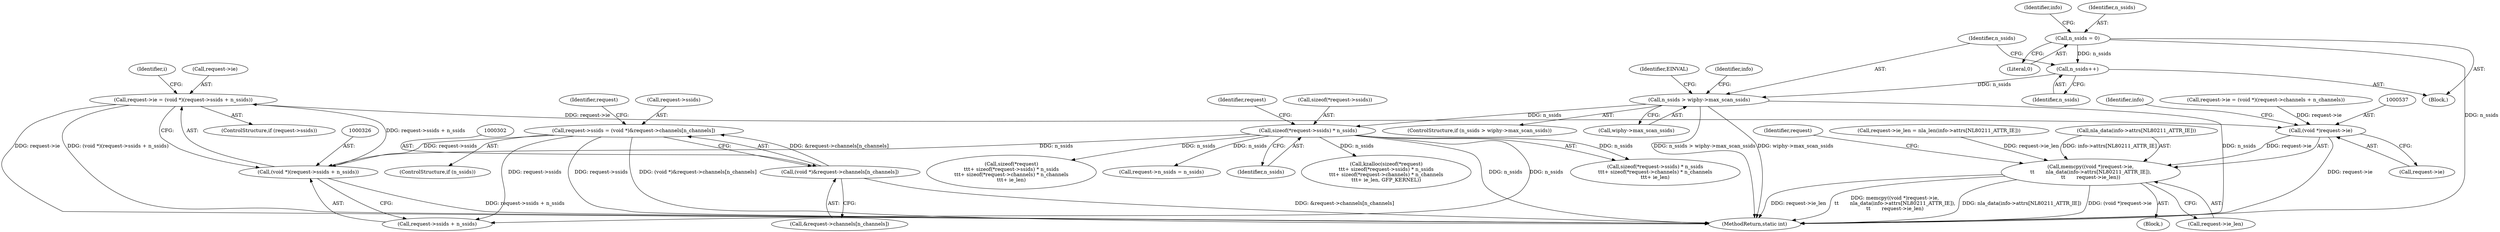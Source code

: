 digraph "0_linux_208c72f4fe44fe09577e7975ba0e7fa0278f3d03_0@pointer" {
"1000321" [label="(Call,request->ie = (void *)(request->ssids + n_ssids))"];
"1000325" [label="(Call,(void *)(request->ssids + n_ssids))"];
"1000297" [label="(Call,request->ssids = (void *)&request->channels[n_channels])"];
"1000301" [label="(Call,(void *)&request->channels[n_channels])"];
"1000272" [label="(Call,sizeof(*request->ssids) * n_ssids)"];
"1000229" [label="(Call,n_ssids > wiphy->max_scan_ssids)"];
"1000226" [label="(Call,n_ssids++)"];
"1000129" [label="(Call,n_ssids = 0)"];
"1000536" [label="(Call,(void *)request->ie)"];
"1000535" [label="(Call,memcpy((void *)request->ie,\n\t\t       nla_data(info->attrs[NL80211_ATTR_IE]),\n\t\t       request->ie_len))"];
"1000227" [label="(Identifier,n_ssids)"];
"1000311" [label="(Identifier,request)"];
"1000552" [label="(Identifier,request)"];
"1000535" [label="(Call,memcpy((void *)request->ie,\n\t\t       nla_data(info->attrs[NL80211_ATTR_IE]),\n\t\t       request->ie_len))"];
"1000284" [label="(Identifier,request)"];
"1000229" [label="(Call,n_ssids > wiphy->max_scan_ssids)"];
"1000273" [label="(Call,sizeof(*request->ssids))"];
"1000538" [label="(Call,request->ie)"];
"1000141" [label="(Identifier,info)"];
"1000297" [label="(Call,request->ssids = (void *)&request->channels[n_channels])"];
"1000236" [label="(Identifier,EINVAL)"];
"1000303" [label="(Call,&request->channels[n_channels])"];
"1000272" [label="(Call,sizeof(*request->ssids) * n_ssids)"];
"1000271" [label="(Call,sizeof(*request->ssids) * n_ssids\n\t\t\t+ sizeof(*request->channels) * n_channels\n\t\t\t+ ie_len)"];
"1000228" [label="(ControlStructure,if (n_ssids > wiphy->max_scan_ssids))"];
"1000267" [label="(Call,sizeof(*request)\n\t\t\t+ sizeof(*request->ssids) * n_ssids\n\t\t\t+ sizeof(*request->channels) * n_channels\n\t\t\t+ ie_len)"];
"1000298" [label="(Call,request->ssids)"];
"1000317" [label="(ControlStructure,if (request->ssids))"];
"1000536" [label="(Call,(void *)request->ie)"];
"1000106" [label="(Block,)"];
"1000544" [label="(Identifier,info)"];
"1000240" [label="(Identifier,info)"];
"1000129" [label="(Call,n_ssids = 0)"];
"1000345" [label="(Identifier,i)"];
"1000295" [label="(ControlStructure,if (n_ssids))"];
"1000333" [label="(Call,request->ie = (void *)(request->channels + n_channels))"];
"1000525" [label="(Call,request->ie_len = nla_len(info->attrs[NL80211_ATTR_IE]))"];
"1000541" [label="(Call,nla_data(info->attrs[NL80211_ATTR_IE]))"];
"1000309" [label="(Call,request->n_ssids = n_ssids)"];
"1000231" [label="(Call,wiphy->max_scan_ssids)"];
"1000226" [label="(Call,n_ssids++)"];
"1000325" [label="(Call,(void *)(request->ssids + n_ssids))"];
"1000130" [label="(Identifier,n_ssids)"];
"1000301" [label="(Call,(void *)&request->channels[n_channels])"];
"1000278" [label="(Identifier,n_ssids)"];
"1000266" [label="(Call,kzalloc(sizeof(*request)\n\t\t\t+ sizeof(*request->ssids) * n_ssids\n\t\t\t+ sizeof(*request->channels) * n_channels\n\t\t\t+ ie_len, GFP_KERNEL))"];
"1000321" [label="(Call,request->ie = (void *)(request->ssids + n_ssids))"];
"1000598" [label="(MethodReturn,static int)"];
"1000524" [label="(Block,)"];
"1000230" [label="(Identifier,n_ssids)"];
"1000322" [label="(Call,request->ie)"];
"1000327" [label="(Call,request->ssids + n_ssids)"];
"1000547" [label="(Call,request->ie_len)"];
"1000131" [label="(Literal,0)"];
"1000321" -> "1000317"  [label="AST: "];
"1000321" -> "1000325"  [label="CFG: "];
"1000322" -> "1000321"  [label="AST: "];
"1000325" -> "1000321"  [label="AST: "];
"1000345" -> "1000321"  [label="CFG: "];
"1000321" -> "1000598"  [label="DDG: request->ie"];
"1000321" -> "1000598"  [label="DDG: (void *)(request->ssids + n_ssids)"];
"1000325" -> "1000321"  [label="DDG: request->ssids + n_ssids"];
"1000321" -> "1000536"  [label="DDG: request->ie"];
"1000325" -> "1000327"  [label="CFG: "];
"1000326" -> "1000325"  [label="AST: "];
"1000327" -> "1000325"  [label="AST: "];
"1000325" -> "1000598"  [label="DDG: request->ssids + n_ssids"];
"1000297" -> "1000325"  [label="DDG: request->ssids"];
"1000272" -> "1000325"  [label="DDG: n_ssids"];
"1000297" -> "1000295"  [label="AST: "];
"1000297" -> "1000301"  [label="CFG: "];
"1000298" -> "1000297"  [label="AST: "];
"1000301" -> "1000297"  [label="AST: "];
"1000311" -> "1000297"  [label="CFG: "];
"1000297" -> "1000598"  [label="DDG: request->ssids"];
"1000297" -> "1000598"  [label="DDG: (void *)&request->channels[n_channels]"];
"1000301" -> "1000297"  [label="DDG: &request->channels[n_channels]"];
"1000297" -> "1000327"  [label="DDG: request->ssids"];
"1000301" -> "1000303"  [label="CFG: "];
"1000302" -> "1000301"  [label="AST: "];
"1000303" -> "1000301"  [label="AST: "];
"1000301" -> "1000598"  [label="DDG: &request->channels[n_channels]"];
"1000272" -> "1000271"  [label="AST: "];
"1000272" -> "1000278"  [label="CFG: "];
"1000273" -> "1000272"  [label="AST: "];
"1000278" -> "1000272"  [label="AST: "];
"1000284" -> "1000272"  [label="CFG: "];
"1000272" -> "1000598"  [label="DDG: n_ssids"];
"1000272" -> "1000266"  [label="DDG: n_ssids"];
"1000272" -> "1000267"  [label="DDG: n_ssids"];
"1000272" -> "1000271"  [label="DDG: n_ssids"];
"1000229" -> "1000272"  [label="DDG: n_ssids"];
"1000272" -> "1000309"  [label="DDG: n_ssids"];
"1000272" -> "1000327"  [label="DDG: n_ssids"];
"1000229" -> "1000228"  [label="AST: "];
"1000229" -> "1000231"  [label="CFG: "];
"1000230" -> "1000229"  [label="AST: "];
"1000231" -> "1000229"  [label="AST: "];
"1000236" -> "1000229"  [label="CFG: "];
"1000240" -> "1000229"  [label="CFG: "];
"1000229" -> "1000598"  [label="DDG: n_ssids > wiphy->max_scan_ssids"];
"1000229" -> "1000598"  [label="DDG: wiphy->max_scan_ssids"];
"1000229" -> "1000598"  [label="DDG: n_ssids"];
"1000226" -> "1000229"  [label="DDG: n_ssids"];
"1000226" -> "1000106"  [label="AST: "];
"1000226" -> "1000227"  [label="CFG: "];
"1000227" -> "1000226"  [label="AST: "];
"1000230" -> "1000226"  [label="CFG: "];
"1000129" -> "1000226"  [label="DDG: n_ssids"];
"1000129" -> "1000106"  [label="AST: "];
"1000129" -> "1000131"  [label="CFG: "];
"1000130" -> "1000129"  [label="AST: "];
"1000131" -> "1000129"  [label="AST: "];
"1000141" -> "1000129"  [label="CFG: "];
"1000129" -> "1000598"  [label="DDG: n_ssids"];
"1000536" -> "1000535"  [label="AST: "];
"1000536" -> "1000538"  [label="CFG: "];
"1000537" -> "1000536"  [label="AST: "];
"1000538" -> "1000536"  [label="AST: "];
"1000544" -> "1000536"  [label="CFG: "];
"1000536" -> "1000598"  [label="DDG: request->ie"];
"1000536" -> "1000535"  [label="DDG: request->ie"];
"1000333" -> "1000536"  [label="DDG: request->ie"];
"1000535" -> "1000524"  [label="AST: "];
"1000535" -> "1000547"  [label="CFG: "];
"1000541" -> "1000535"  [label="AST: "];
"1000547" -> "1000535"  [label="AST: "];
"1000552" -> "1000535"  [label="CFG: "];
"1000535" -> "1000598"  [label="DDG: (void *)request->ie"];
"1000535" -> "1000598"  [label="DDG: request->ie_len"];
"1000535" -> "1000598"  [label="DDG: memcpy((void *)request->ie,\n\t\t       nla_data(info->attrs[NL80211_ATTR_IE]),\n\t\t       request->ie_len)"];
"1000535" -> "1000598"  [label="DDG: nla_data(info->attrs[NL80211_ATTR_IE])"];
"1000541" -> "1000535"  [label="DDG: info->attrs[NL80211_ATTR_IE]"];
"1000525" -> "1000535"  [label="DDG: request->ie_len"];
}
